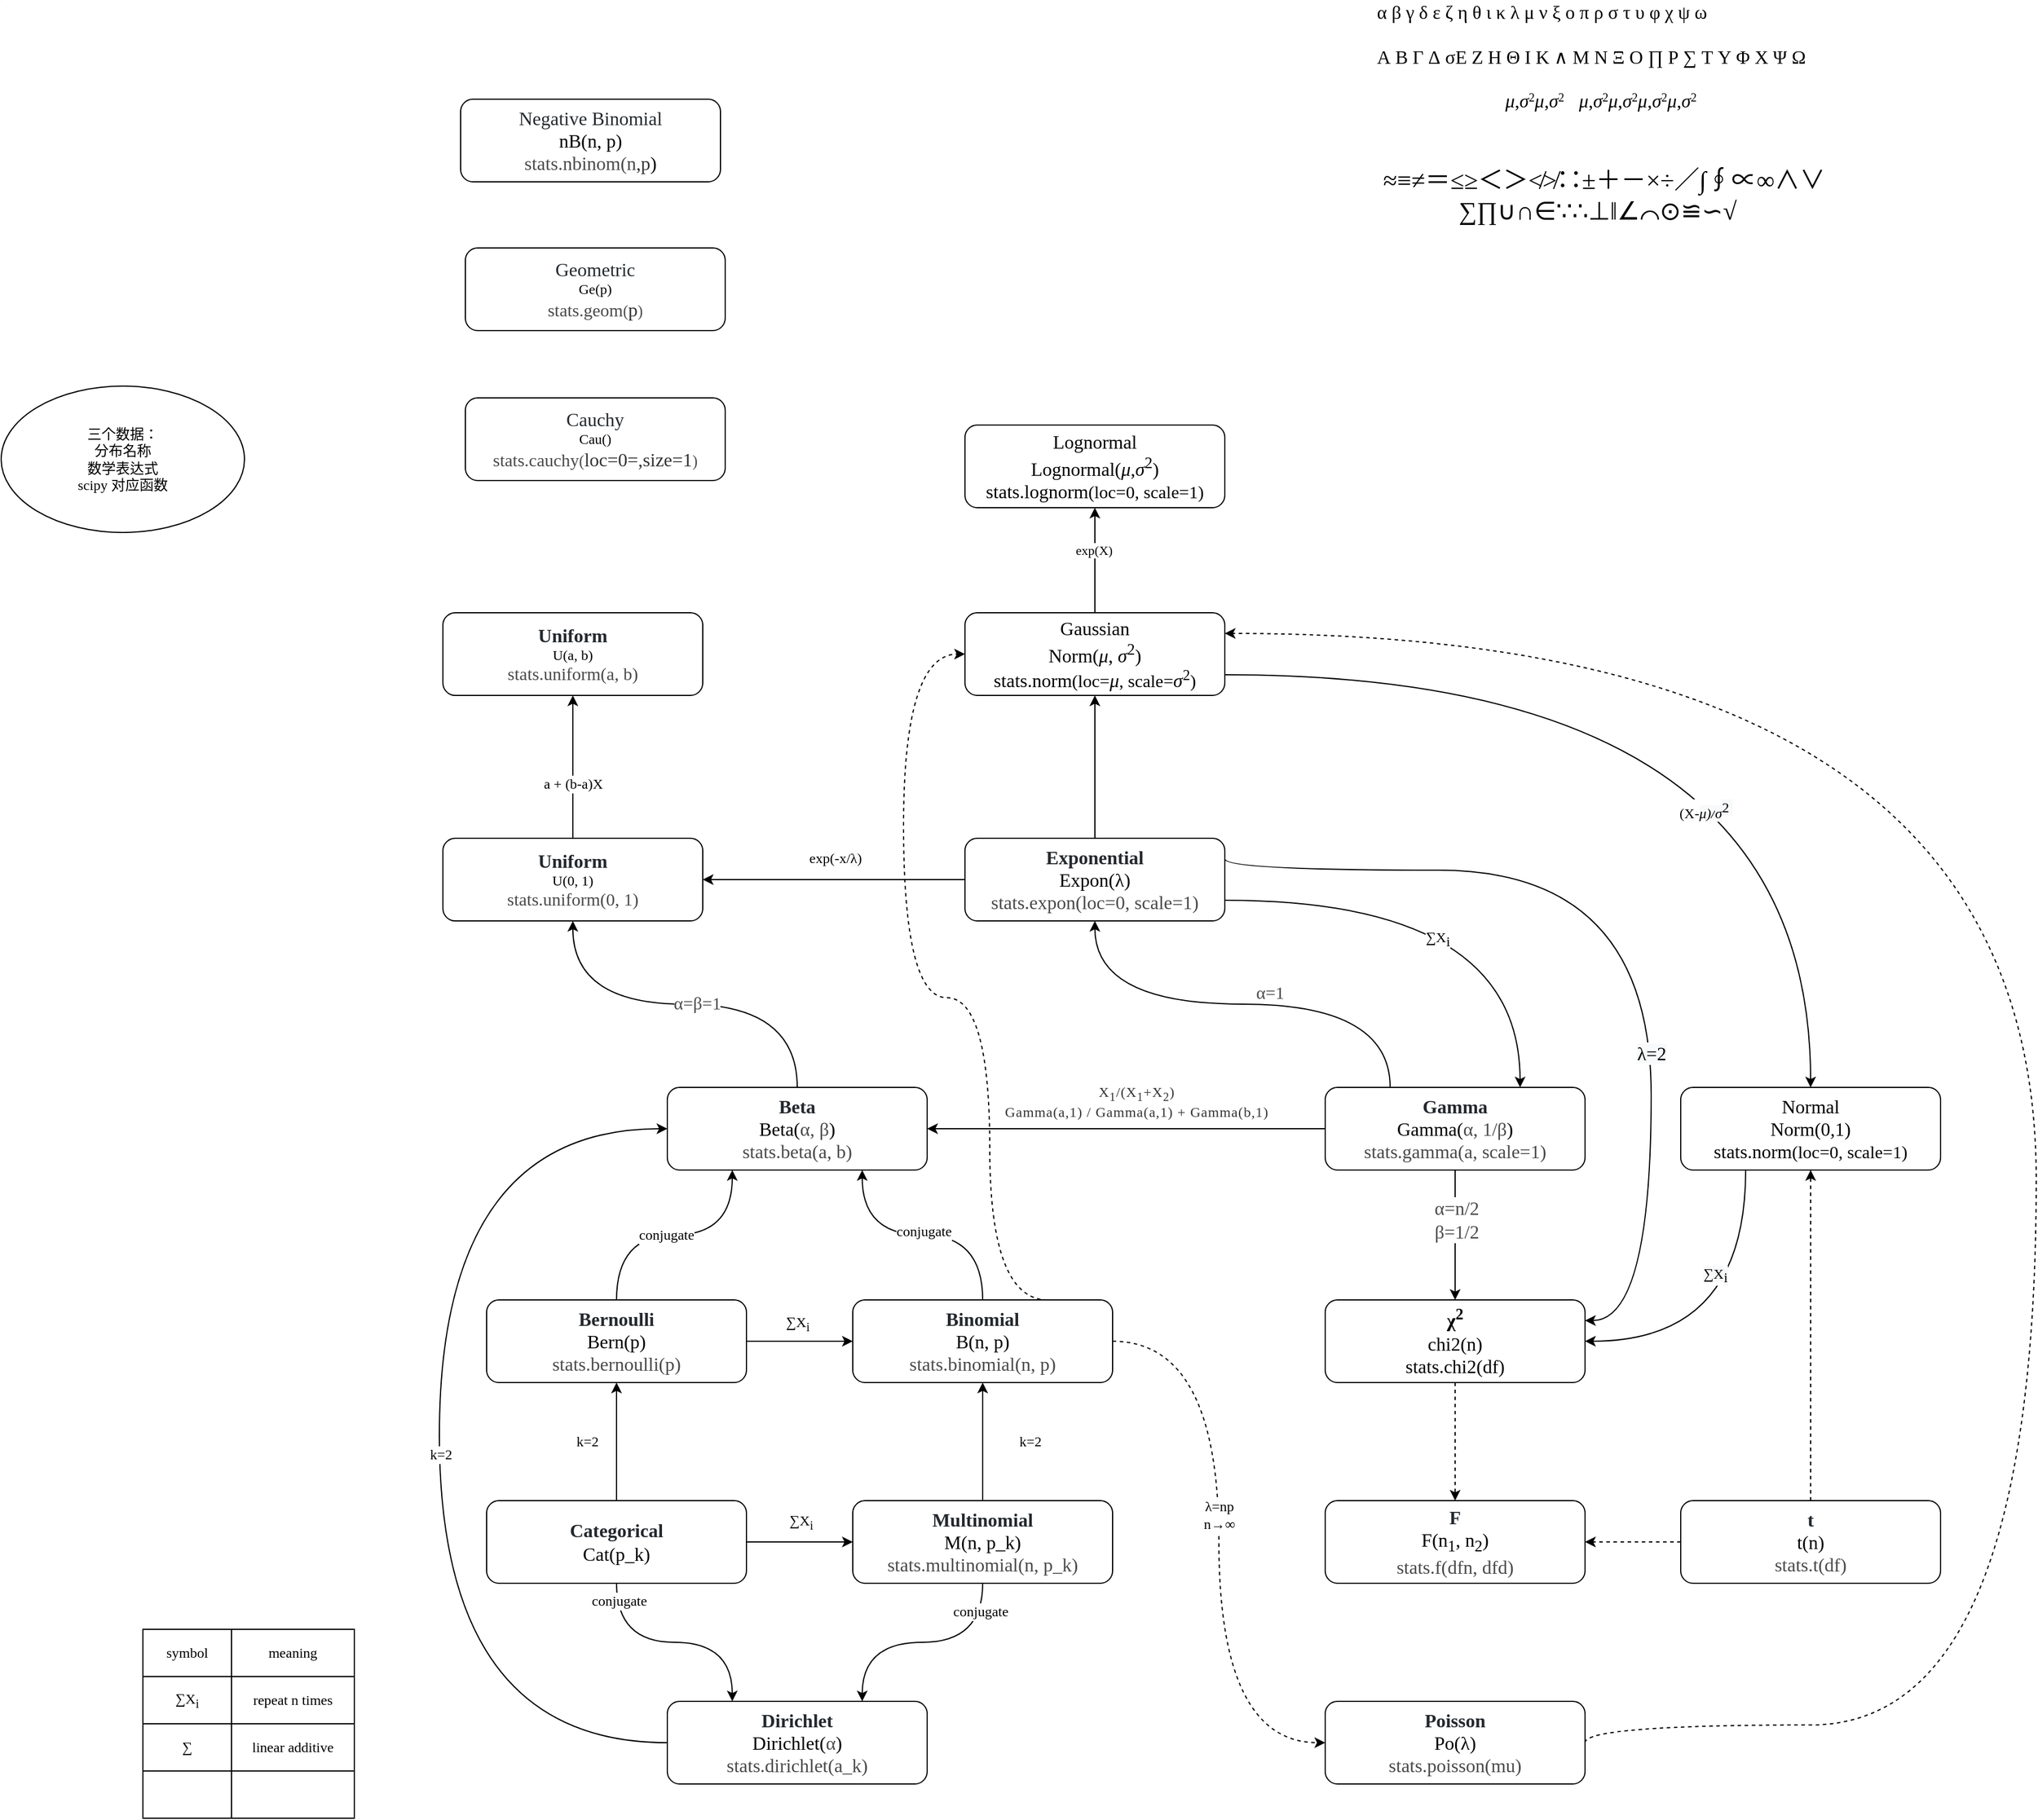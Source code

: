 <mxfile>
    <diagram id="b2CaYkgUw3xgY0C4xX47" name="Page-1">
        <mxGraphModel dx="213" dy="157" grid="0" gridSize="10" guides="1" tooltips="1" connect="1" arrows="1" fold="1" page="1" pageScale="1" pageWidth="3300" pageHeight="4681" math="1" shadow="0">
            <root>
                <mxCell id="0"/>
                <mxCell id="1" parent="0"/>
                <mxCell id="7" value="" style="edgeStyle=orthogonalEdgeStyle;rounded=0;orthogonalLoop=1;jettySize=auto;html=1;fontColor=#000000;align=center;exitX=0.5;exitY=0;exitDx=0;exitDy=0;entryX=0.5;entryY=1;entryDx=0;entryDy=0;fontFamily=Times New Roman;" edge="1" parent="1" source="jUIoDYva2noRJINr1U3d-1" target="6">
                    <mxGeometry relative="1" as="geometry">
                        <mxPoint x="1249" y="1408" as="targetPoint"/>
                    </mxGeometry>
                </mxCell>
                <mxCell id="10" value="a + (b-a)X" style="edgeLabel;html=1;align=center;verticalAlign=middle;resizable=0;points=[];fontColor=#000000;fontSize=12;fontFamily=Times New Roman;" vertex="1" connectable="0" parent="7">
                    <mxGeometry x="-0.328" y="-1" relative="1" as="geometry">
                        <mxPoint x="-1" y="-6" as="offset"/>
                    </mxGeometry>
                </mxCell>
                <mxCell id="jUIoDYva2noRJINr1U3d-1" value="&lt;span style=&quot;box-sizing: border-box ; font-weight: 600 ; color: rgb(36 , 41 , 46) ; font-size: 16px ; background-color: rgb(255 , 255 , 255)&quot;&gt;Uniform&lt;/span&gt;&lt;br&gt;U(0, 1)&lt;br&gt;&lt;span style=&quot;color: rgb(74 , 74 , 74) ; font-size: 15px&quot;&gt;stats.uniform(0, 1)&lt;/span&gt;" style="rounded=1;whiteSpace=wrap;html=1;fontFamily=Times New Roman;align=center;verticalAlign=middle;" parent="1" vertex="1">
                    <mxGeometry x="1194" y="1508" width="220" height="70" as="geometry"/>
                </mxCell>
                <mxCell id="jUIoDYva2noRJINr1U3d-2" value="" style="edgeStyle=orthogonalEdgeStyle;rounded=0;orthogonalLoop=1;jettySize=auto;html=1;fontFamily=Times New Roman;align=center;verticalAlign=middle;fontSize=12;curved=1;exitX=1;exitY=0.5;exitDx=0;exitDy=0;entryX=0;entryY=0.5;entryDx=0;entryDy=0;" parent="1" source="jUIoDYva2noRJINr1U3d-6" target="jUIoDYva2noRJINr1U3d-9" edge="1">
                    <mxGeometry relative="1" as="geometry"/>
                </mxCell>
                <mxCell id="jUIoDYva2noRJINr1U3d-3" value="&lt;font style=&quot;font-size: 12px&quot;&gt;&lt;span style=&quot;&quot;&gt;∑X&lt;sub&gt;i&lt;/sub&gt;&lt;/span&gt;&lt;br&gt;&lt;/font&gt;" style="edgeLabel;html=1;align=center;verticalAlign=middle;resizable=0;points=[];fontFamily=Times New Roman;fontSize=12;labelBackgroundColor=#FFFFFF;" parent="jUIoDYva2noRJINr1U3d-2" vertex="1" connectable="0">
                    <mxGeometry x="0.072" y="-1" relative="1" as="geometry">
                        <mxPoint x="-5" y="-16" as="offset"/>
                    </mxGeometry>
                </mxCell>
                <mxCell id="jUIoDYva2noRJINr1U3d-4" style="edgeStyle=orthogonalEdgeStyle;rounded=0;orthogonalLoop=1;jettySize=auto;html=1;exitX=0.5;exitY=0;exitDx=0;exitDy=0;entryX=0.25;entryY=1;entryDx=0;entryDy=0;fontFamily=Times New Roman;align=center;verticalAlign=middle;curved=1;" parent="1" source="jUIoDYva2noRJINr1U3d-6" target="jUIoDYva2noRJINr1U3d-23" edge="1">
                    <mxGeometry relative="1" as="geometry"/>
                </mxCell>
                <mxCell id="jUIoDYva2noRJINr1U3d-5" value="conjugate" style="edgeLabel;html=1;align=center;verticalAlign=middle;resizable=0;points=[];fontSize=12;fontFamily=Times New Roman;" parent="jUIoDYva2noRJINr1U3d-4" vertex="1" connectable="0">
                    <mxGeometry x="-0.132" relative="1" as="geometry">
                        <mxPoint x="6" as="offset"/>
                    </mxGeometry>
                </mxCell>
                <mxCell id="jUIoDYva2noRJINr1U3d-6" value="&lt;font style=&quot;font-size: 16px&quot;&gt;&lt;span style=&quot;box-sizing: border-box ; font-weight: 600 ; color: rgb(36 , 41 , 46) ; background-color: rgb(255 , 255 , 255)&quot;&gt;&lt;span style=&quot;box-sizing: border-box&quot;&gt;Bernoulli&lt;/span&gt;&lt;/span&gt;&lt;br&gt;Bern(p)&lt;br&gt;&lt;span class=&quot;sig-prename descclassname&quot; style=&quot;box-sizing: border-box ; background-color: transparent ; color: rgb(74 , 74 , 74)&quot;&gt;stats.&lt;/span&gt;&lt;span class=&quot;sig-name descname&quot; style=&quot;box-sizing: border-box ; background-color: transparent ; color: rgb(74 , 74 , 74)&quot;&gt;bernoulli(p)&lt;/span&gt;&lt;/font&gt;" style="rounded=1;whiteSpace=wrap;html=1;fontFamily=Times New Roman;align=center;verticalAlign=middle;" parent="1" vertex="1">
                    <mxGeometry x="1231" y="1899" width="220" height="70" as="geometry"/>
                </mxCell>
                <mxCell id="jUIoDYva2noRJINr1U3d-7" style="edgeStyle=orthogonalEdgeStyle;rounded=0;orthogonalLoop=1;jettySize=auto;html=1;exitX=0.5;exitY=0;exitDx=0;exitDy=0;entryX=0.75;entryY=1;entryDx=0;entryDy=0;fontFamily=Times New Roman;align=center;verticalAlign=middle;curved=1;" parent="1" source="jUIoDYva2noRJINr1U3d-9" target="jUIoDYva2noRJINr1U3d-23" edge="1">
                    <mxGeometry relative="1" as="geometry"/>
                </mxCell>
                <mxCell id="jUIoDYva2noRJINr1U3d-8" value="conjugate" style="edgeLabel;html=1;align=center;verticalAlign=middle;resizable=0;points=[];fontSize=12;fontFamily=Times New Roman;" parent="jUIoDYva2noRJINr1U3d-7" vertex="1" connectable="0">
                    <mxGeometry x="0.035" y="-3" relative="1" as="geometry">
                        <mxPoint x="4" as="offset"/>
                    </mxGeometry>
                </mxCell>
                <mxCell id="50" style="edgeStyle=orthogonalEdgeStyle;curved=1;rounded=0;orthogonalLoop=1;jettySize=auto;html=1;exitX=1;exitY=0.5;exitDx=0;exitDy=0;entryX=0;entryY=0.5;entryDx=0;entryDy=0;labelBackgroundColor=#FFFFFF;fontSize=12;fontColor=#000000;align=center;fontFamily=Times New Roman;dashed=1;" edge="1" parent="1" source="jUIoDYva2noRJINr1U3d-9" target="49">
                    <mxGeometry relative="1" as="geometry"/>
                </mxCell>
                <mxCell id="51" value="&lt;font style=&quot;background-color: rgb(255 , 255 , 255)&quot;&gt;&lt;span style=&quot;font-size: 12px&quot;&gt;λ=np&lt;br&gt;n&lt;/span&gt;&lt;font style=&quot;font-size: 12px&quot;&gt;→&lt;/font&gt;&lt;/font&gt;∞" style="edgeLabel;html=1;align=center;verticalAlign=middle;resizable=0;points=[];fontSize=12;fontColor=#000000;fontFamily=Times New Roman;" vertex="1" connectable="0" parent="50">
                    <mxGeometry x="-0.09" y="-4" relative="1" as="geometry">
                        <mxPoint x="4" as="offset"/>
                    </mxGeometry>
                </mxCell>
                <mxCell id="56" style="edgeStyle=orthogonalEdgeStyle;curved=1;rounded=0;orthogonalLoop=1;jettySize=auto;html=1;exitX=0.75;exitY=0;exitDx=0;exitDy=0;entryX=0;entryY=0.5;entryDx=0;entryDy=0;dashed=1;labelBackgroundColor=#FFFFFF;fontFamily=Times New Roman;fontSize=12;fontColor=#000000;align=center;" edge="1" parent="1" source="jUIoDYva2noRJINr1U3d-9" target="TUL8UU3yJ-6eKtw_I78Y-1">
                    <mxGeometry relative="1" as="geometry">
                        <Array as="points">
                            <mxPoint x="1657" y="1899"/>
                            <mxPoint x="1657" y="1643"/>
                            <mxPoint x="1584" y="1643"/>
                            <mxPoint x="1584" y="1352"/>
                        </Array>
                    </mxGeometry>
                </mxCell>
                <mxCell id="jUIoDYva2noRJINr1U3d-9" value="&lt;font style=&quot;font-size: 16px&quot;&gt;&lt;span style=&quot;box-sizing: border-box ; font-weight: 600 ; color: rgb(36 , 41 , 46) ; background-color: rgb(255 , 255 , 255)&quot;&gt;Binomial&lt;/span&gt;&lt;br&gt;B(n, p)&lt;br&gt;&lt;span class=&quot;sig-prename descclassname&quot; style=&quot;background-color: transparent ; box-sizing: border-box ; color: rgb(74 , 74 , 74)&quot;&gt;stats.b&lt;/span&gt;&lt;span class=&quot;sig-name descname&quot; style=&quot;background-color: transparent ; box-sizing: border-box ; color: rgb(74 , 74 , 74)&quot;&gt;inomial(n, p)&lt;/span&gt;&lt;/font&gt;" style="rounded=1;whiteSpace=wrap;html=1;fontFamily=Times New Roman;align=center;verticalAlign=middle;" parent="1" vertex="1">
                    <mxGeometry x="1541" y="1899" width="220" height="70" as="geometry"/>
                </mxCell>
                <mxCell id="jUIoDYva2noRJINr1U3d-10" value="" style="edgeStyle=orthogonalEdgeStyle;rounded=0;orthogonalLoop=1;jettySize=auto;html=1;fontFamily=Times New Roman;align=center;verticalAlign=middle;fontSize=12;curved=1;" parent="1" source="jUIoDYva2noRJINr1U3d-16" target="jUIoDYva2noRJINr1U3d-6" edge="1">
                    <mxGeometry relative="1" as="geometry"/>
                </mxCell>
                <mxCell id="jUIoDYva2noRJINr1U3d-11" value="k=2" style="edgeLabel;html=1;align=center;verticalAlign=middle;resizable=0;points=[];fontFamily=Times New Roman;fontSize=12;" parent="jUIoDYva2noRJINr1U3d-10" vertex="1" connectable="0">
                    <mxGeometry x="-0.235" y="-1" relative="1" as="geometry">
                        <mxPoint x="-26" y="-12" as="offset"/>
                    </mxGeometry>
                </mxCell>
                <mxCell id="jUIoDYva2noRJINr1U3d-12" value="" style="edgeStyle=orthogonalEdgeStyle;rounded=0;orthogonalLoop=1;jettySize=auto;html=1;fontFamily=Times New Roman;align=center;verticalAlign=middle;fontSize=12;curved=1;exitX=1;exitY=0.5;exitDx=0;exitDy=0;entryX=0;entryY=0.5;entryDx=0;entryDy=0;" parent="1" source="jUIoDYva2noRJINr1U3d-16" target="jUIoDYva2noRJINr1U3d-20" edge="1">
                    <mxGeometry relative="1" as="geometry"/>
                </mxCell>
                <mxCell id="jUIoDYva2noRJINr1U3d-13" value="&lt;span style=&quot;&quot;&gt;∑X&lt;sub&gt;i&lt;/sub&gt;&lt;/span&gt;" style="edgeLabel;html=1;align=center;verticalAlign=middle;resizable=0;points=[];fontFamily=Times New Roman;fontSize=12;labelBackgroundColor=#FFFFFF;" parent="jUIoDYva2noRJINr1U3d-12" vertex="1" connectable="0">
                    <mxGeometry x="-0.188" y="3" relative="1" as="geometry">
                        <mxPoint x="9" y="-14" as="offset"/>
                    </mxGeometry>
                </mxCell>
                <mxCell id="jUIoDYva2noRJINr1U3d-14" style="edgeStyle=orthogonalEdgeStyle;rounded=0;orthogonalLoop=1;jettySize=auto;html=1;entryX=0.25;entryY=0;entryDx=0;entryDy=0;fontFamily=Times New Roman;fontSize=12;align=center;verticalAlign=middle;curved=1;" parent="1" source="jUIoDYva2noRJINr1U3d-16" target="jUIoDYva2noRJINr1U3d-26" edge="1">
                    <mxGeometry relative="1" as="geometry"/>
                </mxCell>
                <mxCell id="jUIoDYva2noRJINr1U3d-15" value="conjugate" style="edgeLabel;html=1;align=center;verticalAlign=middle;resizable=0;points=[];fontSize=12;fontFamily=Times New Roman;" parent="jUIoDYva2noRJINr1U3d-14" vertex="1" connectable="0">
                    <mxGeometry x="-0.847" y="2" relative="1" as="geometry">
                        <mxPoint as="offset"/>
                    </mxGeometry>
                </mxCell>
                <mxCell id="jUIoDYva2noRJINr1U3d-16" value="&lt;font style=&quot;font-size: 16px&quot;&gt;&lt;span style=&quot;box-sizing: border-box ; font-weight: 600 ; color: rgb(36 , 41 , 46) ; background-color: rgb(255 , 255 , 255)&quot;&gt;Categorical&lt;/span&gt;&lt;br&gt;Cat(p_k)&lt;/font&gt;" style="rounded=1;whiteSpace=wrap;html=1;fontFamily=Times New Roman;align=center;verticalAlign=middle;" parent="1" vertex="1">
                    <mxGeometry x="1231" y="2069" width="220" height="70" as="geometry"/>
                </mxCell>
                <mxCell id="jUIoDYva2noRJINr1U3d-17" value="k=2" style="edgeStyle=orthogonalEdgeStyle;rounded=0;orthogonalLoop=1;jettySize=auto;html=1;fontFamily=Times New Roman;align=center;verticalAlign=middle;fontSize=12;curved=1;" parent="1" source="jUIoDYva2noRJINr1U3d-20" target="jUIoDYva2noRJINr1U3d-9" edge="1">
                    <mxGeometry y="-40" relative="1" as="geometry">
                        <mxPoint as="offset"/>
                    </mxGeometry>
                </mxCell>
                <mxCell id="jUIoDYva2noRJINr1U3d-18" style="edgeStyle=orthogonalEdgeStyle;rounded=0;orthogonalLoop=1;jettySize=auto;html=1;exitX=0.5;exitY=1;exitDx=0;exitDy=0;entryX=0.75;entryY=0;entryDx=0;entryDy=0;fontFamily=Times New Roman;fontSize=12;align=center;verticalAlign=middle;curved=1;" parent="1" source="jUIoDYva2noRJINr1U3d-20" target="jUIoDYva2noRJINr1U3d-26" edge="1">
                    <mxGeometry relative="1" as="geometry"/>
                </mxCell>
                <mxCell id="jUIoDYva2noRJINr1U3d-19" value="conjugate" style="edgeLabel;html=1;align=center;verticalAlign=middle;resizable=0;points=[];fontSize=12;fontFamily=Times New Roman;" parent="jUIoDYva2noRJINr1U3d-18" vertex="1" connectable="0">
                    <mxGeometry x="-0.763" y="-2" relative="1" as="geometry">
                        <mxPoint as="offset"/>
                    </mxGeometry>
                </mxCell>
                <mxCell id="jUIoDYva2noRJINr1U3d-20" value="&lt;font style=&quot;font-size: 16px&quot;&gt;&lt;span style=&quot;box-sizing: border-box ; font-weight: 600 ; color: rgb(36 , 41 , 46) ; background-color: rgb(255 , 255 , 255)&quot;&gt;Multinomial&lt;/span&gt;&lt;br&gt;M(n, p_k)&lt;br&gt;&lt;span class=&quot;sig-prename descclassname&quot; style=&quot;box-sizing: border-box ; background-color: transparent ; color: rgb(74 , 74 , 74)&quot;&gt;stats.&lt;/span&gt;&lt;span class=&quot;sig-name descname&quot; style=&quot;box-sizing: border-box ; background-color: transparent ; color: rgb(74 , 74 , 74)&quot;&gt;multinomial(n, p_k)&lt;/span&gt;&lt;/font&gt;" style="rounded=1;whiteSpace=wrap;html=1;fontFamily=Times New Roman;align=center;verticalAlign=middle;" parent="1" vertex="1">
                    <mxGeometry x="1541" y="2069" width="220" height="70" as="geometry"/>
                </mxCell>
                <mxCell id="jUIoDYva2noRJINr1U3d-21" value="" style="edgeStyle=orthogonalEdgeStyle;rounded=0;orthogonalLoop=1;jettySize=auto;html=1;fontFamily=Times New Roman;fontSize=12;align=center;verticalAlign=middle;curved=1;" parent="1" source="jUIoDYva2noRJINr1U3d-23" target="jUIoDYva2noRJINr1U3d-1" edge="1">
                    <mxGeometry relative="1" as="geometry"/>
                </mxCell>
                <mxCell id="jUIoDYva2noRJINr1U3d-22" value="&lt;span style=&quot;color: rgb(74, 74, 74); font-size: 15px;&quot;&gt;α=β=1&lt;/span&gt;" style="edgeLabel;html=1;align=center;verticalAlign=middle;resizable=0;points=[];fontSize=12;fontFamily=Times New Roman;labelBackgroundColor=#FFFFFF;" parent="jUIoDYva2noRJINr1U3d-21" vertex="1" connectable="0">
                    <mxGeometry x="-0.04" y="1" relative="1" as="geometry">
                        <mxPoint x="3" y="-3" as="offset"/>
                    </mxGeometry>
                </mxCell>
                <mxCell id="jUIoDYva2noRJINr1U3d-23" value="&lt;font style=&quot;font-size: 16px&quot;&gt;&lt;span style=&quot;box-sizing: border-box ; font-weight: 600 ; color: rgb(36 , 41 , 46) ; background-color: rgb(255 , 255 , 255)&quot;&gt;&lt;span style=&quot;box-sizing: border-box&quot;&gt;Beta&lt;/span&gt;&lt;/span&gt;&lt;br&gt;Beta(&lt;span style=&quot;color: rgb(74 , 74 , 74)&quot;&gt;α, β&lt;/span&gt;)&lt;br&gt;&lt;span class=&quot;sig-prename descclassname&quot; style=&quot;box-sizing: border-box ; background-color: transparent ; color: rgb(74 , 74 , 74)&quot;&gt;stats.beta(a, b)&lt;/span&gt;&lt;/font&gt;" style="rounded=1;whiteSpace=wrap;html=1;fontFamily=Times New Roman;align=center;verticalAlign=middle;" parent="1" vertex="1">
                    <mxGeometry x="1384" y="1719" width="220" height="70" as="geometry"/>
                </mxCell>
                <mxCell id="jUIoDYva2noRJINr1U3d-24" style="edgeStyle=orthogonalEdgeStyle;rounded=0;orthogonalLoop=1;jettySize=auto;html=1;entryX=0;entryY=0.5;entryDx=0;entryDy=0;fontFamily=Times New Roman;fontSize=12;align=center;verticalAlign=middle;exitX=0;exitY=0.5;exitDx=0;exitDy=0;curved=1;" parent="1" source="jUIoDYva2noRJINr1U3d-26" target="jUIoDYva2noRJINr1U3d-23" edge="1">
                    <mxGeometry relative="1" as="geometry">
                        <Array as="points">
                            <mxPoint x="1191" y="2274"/>
                            <mxPoint x="1191" y="1754"/>
                        </Array>
                    </mxGeometry>
                </mxCell>
                <mxCell id="jUIoDYva2noRJINr1U3d-25" value="k=2" style="edgeLabel;html=1;align=center;verticalAlign=middle;resizable=0;points=[];fontSize=12;fontFamily=Times New Roman;" parent="jUIoDYva2noRJINr1U3d-24" vertex="1" connectable="0">
                    <mxGeometry x="-0.035" y="-1" relative="1" as="geometry">
                        <mxPoint as="offset"/>
                    </mxGeometry>
                </mxCell>
                <mxCell id="jUIoDYva2noRJINr1U3d-26" value="&lt;font style=&quot;font-size: 16px&quot;&gt;&lt;font color=&quot;#24292e&quot; style=&quot;font-size: 16px&quot;&gt;&lt;span style=&quot;background-color: rgb(255 , 255 , 255)&quot;&gt;&lt;b&gt;Dirichlet&lt;br&gt;&lt;/b&gt;&lt;/span&gt;&lt;/font&gt;Dirichlet(&lt;span style=&quot;color: rgb(74 , 74 , 74)&quot;&gt;α&lt;/span&gt;)&lt;br&gt;&lt;span class=&quot;sig-prename descclassname&quot; style=&quot;box-sizing: border-box ; background-color: transparent ; color: rgb(74 , 74 , 74)&quot;&gt;stats.dirichlet(a_k)&lt;/span&gt;&lt;/font&gt;" style="rounded=1;whiteSpace=wrap;html=1;fontFamily=Times New Roman;align=center;verticalAlign=middle;" parent="1" vertex="1">
                    <mxGeometry x="1384" y="2239" width="220" height="70" as="geometry"/>
                </mxCell>
                <mxCell id="jUIoDYva2noRJINr1U3d-27" style="edgeStyle=orthogonalEdgeStyle;rounded=0;orthogonalLoop=1;jettySize=auto;html=1;exitX=0;exitY=0.5;exitDx=0;exitDy=0;entryX=1;entryY=0.5;entryDx=0;entryDy=0;fontFamily=Times New Roman;fontSize=12;align=center;verticalAlign=middle;curved=1;" parent="1" source="jUIoDYva2noRJINr1U3d-32" target="jUIoDYva2noRJINr1U3d-23" edge="1">
                    <mxGeometry relative="1" as="geometry"/>
                </mxCell>
                <mxCell id="jUIoDYva2noRJINr1U3d-28" value="&lt;span style=&quot;color: rgb(51 , 51 , 51) ; letter-spacing: 0.544px ; text-align: justify&quot;&gt;X&lt;sub&gt;1&lt;/sub&gt;/(X&lt;sub&gt;1&lt;/sub&gt;+X&lt;sub&gt;2&lt;/sub&gt;)&lt;br&gt;Gamma(a,1) / Gamma(a,1) + Gamma(b,1)&lt;/span&gt;" style="edgeLabel;html=1;align=center;verticalAlign=middle;resizable=0;points=[];fontSize=12;fontFamily=Times New Roman;" parent="jUIoDYva2noRJINr1U3d-27" vertex="1" connectable="0">
                    <mxGeometry x="-0.177" y="-3" relative="1" as="geometry">
                        <mxPoint x="-22" y="-20" as="offset"/>
                    </mxGeometry>
                </mxCell>
                <mxCell id="jUIoDYva2noRJINr1U3d-29" value="" style="edgeStyle=orthogonalEdgeStyle;rounded=0;orthogonalLoop=1;jettySize=auto;html=1;fontFamily=Times New Roman;fontSize=12;align=center;verticalAlign=middle;curved=1;exitX=0.25;exitY=0;exitDx=0;exitDy=0;" parent="1" source="jUIoDYva2noRJINr1U3d-32" target="jUIoDYva2noRJINr1U3d-33" edge="1">
                    <mxGeometry relative="1" as="geometry">
                        <mxPoint x="1971" y="1540" as="targetPoint"/>
                    </mxGeometry>
                </mxCell>
                <mxCell id="jUIoDYva2noRJINr1U3d-30" value="&lt;span style=&quot;color: rgb(74, 74, 74); font-size: 15px;&quot;&gt;α=1&lt;br&gt;&lt;/span&gt;" style="edgeLabel;html=1;align=center;verticalAlign=middle;resizable=0;points=[];fontSize=12;fontFamily=Times New Roman;labelBackgroundColor=#FFFFFF;" parent="jUIoDYva2noRJINr1U3d-29" vertex="1" connectable="0">
                    <mxGeometry x="-0.124" relative="1" as="geometry">
                        <mxPoint x="-1" y="-11" as="offset"/>
                    </mxGeometry>
                </mxCell>
                <mxCell id="jUIoDYva2noRJINr1U3d-31" value="" style="edgeStyle=orthogonalEdgeStyle;rounded=0;orthogonalLoop=1;jettySize=auto;html=1;fontFamily=Times New Roman;fontSize=12;align=center;verticalAlign=middle;curved=1;labelBackgroundColor=#FFFFFF;" parent="1" source="jUIoDYva2noRJINr1U3d-32" target="jUIoDYva2noRJINr1U3d-34" edge="1">
                    <mxGeometry relative="1" as="geometry"/>
                </mxCell>
                <mxCell id="46" value="&lt;span style=&quot;color: rgb(74, 74, 74); font-size: 16px;&quot;&gt;α=n/2&lt;br&gt;&lt;/span&gt;&lt;span style=&quot;color: rgb(74, 74, 74); font-size: 16px;&quot;&gt;β=1/2&lt;/span&gt;&lt;span style=&quot;color: rgb(74, 74, 74); font-size: 16px;&quot;&gt;&lt;br&gt;&lt;/span&gt;" style="edgeLabel;html=1;align=center;verticalAlign=middle;resizable=0;points=[];fontSize=12;fontColor=#000000;labelBackgroundColor=#FFFFFF;fontFamily=Times New Roman;" vertex="1" connectable="0" parent="jUIoDYva2noRJINr1U3d-31">
                    <mxGeometry x="-0.239" y="-1" relative="1" as="geometry">
                        <mxPoint x="2" as="offset"/>
                    </mxGeometry>
                </mxCell>
                <mxCell id="jUIoDYva2noRJINr1U3d-32" value="&lt;font style=&quot;font-size: 16px&quot;&gt;&lt;span style=&quot;box-sizing: border-box ; font-weight: 600 ; color: rgb(36 , 41 , 46) ; background-color: rgb(255 , 255 , 255)&quot;&gt;&lt;span style=&quot;box-sizing: border-box&quot;&gt;Gamma&lt;/span&gt;&lt;/span&gt;&lt;br&gt;Gamma(&lt;span style=&quot;color: rgb(74 , 74 , 74)&quot;&gt;α, 1/β&lt;/span&gt;)&lt;br&gt;&lt;span class=&quot;sig-prename descclassname&quot; style=&quot;box-sizing: border-box ; background-color: transparent ; color: rgb(74 , 74 , 74)&quot;&gt;stats.gamma(a, scale=1)&lt;/span&gt;&lt;/font&gt;" style="rounded=1;whiteSpace=wrap;html=1;fontFamily=Times New Roman;align=center;verticalAlign=middle;" parent="1" vertex="1">
                    <mxGeometry x="1941" y="1719" width="220" height="70" as="geometry"/>
                </mxCell>
                <mxCell id="12" style="edgeStyle=orthogonalEdgeStyle;rounded=0;orthogonalLoop=1;jettySize=auto;html=1;exitX=1;exitY=0.75;exitDx=0;exitDy=0;entryX=0.75;entryY=0;entryDx=0;entryDy=0;fontColor=#000000;align=center;curved=1;fontFamily=Times New Roman;" edge="1" parent="1" source="jUIoDYva2noRJINr1U3d-33" target="jUIoDYva2noRJINr1U3d-32">
                    <mxGeometry relative="1" as="geometry"/>
                </mxCell>
                <mxCell id="13" value="&lt;span style=&quot;font-size: 12px;&quot;&gt;∑X&lt;/span&gt;&lt;sub style=&quot;font-size: 12px;&quot;&gt;i&lt;/sub&gt;" style="edgeLabel;html=1;align=center;verticalAlign=middle;resizable=0;points=[];fontColor=#000000;labelBackgroundColor=#FFFFFF;fontSize=12;fontFamily=Times New Roman;" vertex="1" connectable="0" parent="12">
                    <mxGeometry x="-0.119" y="-3" relative="1" as="geometry">
                        <mxPoint y="29" as="offset"/>
                    </mxGeometry>
                </mxCell>
                <mxCell id="38" value="" style="edgeStyle=orthogonalEdgeStyle;curved=1;rounded=0;orthogonalLoop=1;jettySize=auto;html=1;exitX=0;exitY=0.5;exitDx=0;exitDy=0;entryX=1;entryY=0.5;entryDx=0;entryDy=0;fontColor=#000000;align=center;fontSize=12;fontFamily=Times New Roman;" edge="1" parent="1" source="jUIoDYva2noRJINr1U3d-33" target="jUIoDYva2noRJINr1U3d-1">
                    <mxGeometry x="-0.081" y="-24" relative="1" as="geometry">
                        <mxPoint as="offset"/>
                    </mxGeometry>
                </mxCell>
                <mxCell id="43" value="exp(-x/&lt;span style=&quot;text-align: justify; background-color: rgb(248, 249, 250);&quot;&gt;λ&lt;/span&gt;)" style="edgeLabel;html=1;align=center;verticalAlign=middle;resizable=0;points=[];fontSize=12;fontColor=#000000;fontFamily=Times New Roman;" vertex="1" connectable="0" parent="38">
                    <mxGeometry x="-0.146" y="-1" relative="1" as="geometry">
                        <mxPoint x="-15" y="-17" as="offset"/>
                    </mxGeometry>
                </mxCell>
                <mxCell id="39" style="edgeStyle=orthogonalEdgeStyle;curved=1;rounded=0;orthogonalLoop=1;jettySize=auto;html=1;exitX=0.5;exitY=0;exitDx=0;exitDy=0;entryX=0.5;entryY=1;entryDx=0;entryDy=0;fontColor=#000000;align=center;fontFamily=Times New Roman;" edge="1" parent="1" source="jUIoDYva2noRJINr1U3d-33" target="TUL8UU3yJ-6eKtw_I78Y-1">
                    <mxGeometry relative="1" as="geometry"/>
                </mxCell>
                <mxCell id="47" style="edgeStyle=orthogonalEdgeStyle;curved=1;rounded=0;orthogonalLoop=1;jettySize=auto;html=1;exitX=1;exitY=0.25;exitDx=0;exitDy=0;entryX=1;entryY=0.25;entryDx=0;entryDy=0;labelBackgroundColor=#FFFFFF;fontSize=12;fontColor=#000000;align=center;fontFamily=Times New Roman;" edge="1" parent="1" source="jUIoDYva2noRJINr1U3d-33" target="jUIoDYva2noRJINr1U3d-34">
                    <mxGeometry relative="1" as="geometry">
                        <Array as="points">
                            <mxPoint x="1856" y="1535"/>
                            <mxPoint x="2217" y="1535"/>
                            <mxPoint x="2217" y="1917"/>
                        </Array>
                    </mxGeometry>
                </mxCell>
                <mxCell id="48" value="&lt;span style=&quot;font-size: 16px; background-color: rgb(248, 249, 250);&quot;&gt;λ=2&lt;/span&gt;" style="edgeLabel;html=1;align=center;verticalAlign=middle;resizable=0;points=[];fontSize=12;fontColor=#000000;fontFamily=Times New Roman;" vertex="1" connectable="0" parent="47">
                    <mxGeometry x="0.3" relative="1" as="geometry">
                        <mxPoint as="offset"/>
                    </mxGeometry>
                </mxCell>
                <mxCell id="jUIoDYva2noRJINr1U3d-33" value="&lt;font style=&quot;font-size: 16px&quot;&gt;&lt;span style=&quot;box-sizing: border-box ; font-weight: 600 ; color: rgb(36 , 41 , 46) ; background-color: rgb(255 , 255 , 255)&quot;&gt;&lt;span style=&quot;box-sizing: border-box&quot;&gt;Exponential&lt;/span&gt;&lt;/span&gt;&lt;br&gt;Expon(&lt;span style=&quot;&quot;&gt;λ&lt;/span&gt;)&lt;br&gt;&lt;span class=&quot;sig-prename descclassname&quot; style=&quot;box-sizing: border-box ; background-color: transparent ; color: rgb(74 , 74 , 74)&quot;&gt;stats.expon(loc=0, scale=1)&lt;/span&gt;&lt;/font&gt;" style="rounded=1;whiteSpace=wrap;html=1;fontFamily=Times New Roman;align=center;verticalAlign=middle;" parent="1" vertex="1">
                    <mxGeometry x="1636" y="1508" width="220" height="70" as="geometry"/>
                </mxCell>
                <mxCell id="58" style="edgeStyle=orthogonalEdgeStyle;curved=1;rounded=0;orthogonalLoop=1;jettySize=auto;html=1;entryX=0.5;entryY=0;entryDx=0;entryDy=0;dashed=1;labelBackgroundColor=#FFFFFF;fontFamily=Times New Roman;fontSize=12;fontColor=#000000;align=center;" edge="1" parent="1" source="jUIoDYva2noRJINr1U3d-34" target="57">
                    <mxGeometry relative="1" as="geometry"/>
                </mxCell>
                <mxCell id="jUIoDYva2noRJINr1U3d-34" value="&lt;font style=&quot;font-size: 16px&quot;&gt;&lt;font style=&quot;font-size: 16px&quot;&gt;&lt;span style=&quot;background-color: rgb(255 , 255 , 255)&quot;&gt;&lt;b&gt;χ&lt;sup&gt;2&lt;/sup&gt;&lt;/b&gt;&lt;/span&gt;&lt;br&gt;&lt;span style=&quot;background-color: rgb(255 , 255 , 255)&quot;&gt;chi2&lt;/span&gt;(n)&lt;br&gt;&lt;/font&gt;&lt;span class=&quot;sig-prename descclassname&quot; style=&quot;box-sizing: border-box ; background-color: transparent&quot;&gt;&lt;font style=&quot;font-size: 16px&quot;&gt;stats.chi2(df&lt;/font&gt;)&lt;/span&gt;&lt;/font&gt;" style="rounded=1;whiteSpace=wrap;html=1;fontFamily=Times New Roman;align=center;verticalAlign=middle;" parent="1" vertex="1">
                    <mxGeometry x="1941" y="1899" width="220" height="70" as="geometry"/>
                </mxCell>
                <mxCell id="40" style="edgeStyle=orthogonalEdgeStyle;curved=1;rounded=0;orthogonalLoop=1;jettySize=auto;html=1;exitX=0.25;exitY=1;exitDx=0;exitDy=0;entryX=1;entryY=0.5;entryDx=0;entryDy=0;fontColor=#000000;align=center;fontFamily=Times New Roman;" edge="1" parent="1" source="jUIoDYva2noRJINr1U3d-46" target="jUIoDYva2noRJINr1U3d-34">
                    <mxGeometry relative="1" as="geometry"/>
                </mxCell>
                <mxCell id="41" value="&lt;span style=&quot;font-size: 12px; background-color: rgb(248, 249, 250);&quot;&gt;∑X&lt;/span&gt;&lt;sub style=&quot;background-color: rgb(248, 249, 250); font-size: 12px;&quot;&gt;i&lt;/sub&gt;" style="edgeLabel;html=1;align=center;verticalAlign=middle;resizable=0;points=[];fontColor=#000000;fontSize=12;fontFamily=Times New Roman;" vertex="1" connectable="0" parent="40">
                    <mxGeometry x="-0.488" y="-13" relative="1" as="geometry">
                        <mxPoint x="-13" y="17" as="offset"/>
                    </mxGeometry>
                </mxCell>
                <mxCell id="jUIoDYva2noRJINr1U3d-46" value="&lt;font style=&quot;font-size: 16px ; background-color: rgb(255 , 255 , 255)&quot;&gt;&lt;font style=&quot;font-size: 16px&quot;&gt;Normal&lt;br&gt;&lt;/font&gt;Norm(0&lt;i&gt;,&lt;/i&gt;&lt;span style=&quot;position: absolute ; clip: rect(3.487em , 1000.53em , 4.085em , -1000em) ; top: -3.995em ; left: 0em&quot;&gt;&lt;span class=&quot;mi&quot; id=&quot;MathJax-Span-50&quot; style=&quot;font-style: italic&quot;&gt;&lt;span style=&quot;display: inline-block ; overflow: hidden ; height: 1px ; width: 0.033em&quot;&gt;&lt;/span&gt;&lt;/span&gt;&lt;span style=&quot;display: inline-block ; width: 0px ; height: 3.995em&quot;&gt;&lt;/span&gt;&lt;/span&gt;&lt;/font&gt;&lt;font style=&quot;font-size: 16px&quot;&gt;&lt;font style=&quot;font-size: 16px ; background-color: rgb(255 , 255 , 255)&quot;&gt;1)&lt;br&gt;&lt;span class=&quot;sig-prename descclassname&quot; style=&quot;box-sizing: border-box ; text-align: left&quot;&gt;&lt;span class=&quot;pre&quot; style=&quot;box-sizing: border-box&quot;&gt;stats.&lt;/span&gt;&lt;/span&gt;&lt;span class=&quot;sig-name descname&quot; style=&quot;box-sizing: border-box ; text-align: left&quot;&gt;&lt;span class=&quot;pre&quot; style=&quot;box-sizing: border-box&quot;&gt;norm&lt;span class=&quot;pre&quot; style=&quot;box-sizing: border-box ; font-size: 15px&quot;&gt;(&lt;/span&gt;&lt;span class=&quot;pre&quot; style=&quot;box-sizing: border-box ; font-size: 15px&quot;&gt;loc=0,&lt;/span&gt;&lt;span style=&quot;font-size: 15px&quot;&gt;&lt;span class=&quot;Apple-converted-space&quot;&gt;&amp;nbsp;&lt;/span&gt;&lt;/span&gt;&lt;span class=&quot;pre&quot; style=&quot;box-sizing: border-box ; font-size: 15px&quot;&gt;scale=1)&lt;/span&gt;&lt;/span&gt;&lt;/span&gt;&lt;/font&gt;&lt;br&gt;&lt;/font&gt;" style="rounded=1;whiteSpace=wrap;html=1;fontFamily=Times New Roman;align=center;verticalAlign=middle;" parent="1" vertex="1">
                    <mxGeometry x="2242" y="1719" width="220" height="70" as="geometry"/>
                </mxCell>
                <mxCell id="jUIoDYva2noRJINr1U3d-47" value="三个数据：&lt;br&gt;分布名称&lt;br&gt;数学表达式&lt;br&gt;scipy 对应函数" style="ellipse;whiteSpace=wrap;html=1;fontFamily=Times New Roman;" parent="1" vertex="1">
                    <mxGeometry x="820" y="1125" width="206" height="124" as="geometry"/>
                </mxCell>
                <mxCell id="TUL8UU3yJ-6eKtw_I78Y-1" value="&lt;font style=&quot;font-size: 16px ; background-color: rgb(255 , 255 , 255)&quot;&gt;&lt;font style=&quot;font-size: 16px&quot;&gt;Gaussian&lt;br&gt;&lt;/font&gt;Norm(&lt;span style=&quot;font-style: italic&quot;&gt;μ&lt;/span&gt;&lt;font style=&quot;font-size: 16px&quot;&gt;,&amp;nbsp;&lt;/font&gt;&lt;span style=&quot;font-style: italic&quot;&gt;σ&lt;/span&gt;&lt;span style=&quot;position: absolute ; clip: rect(3.487em , 1000.53em , 4.085em , -1000em) ; top: -3.995em ; left: 0em&quot;&gt;&lt;span class=&quot;mi&quot; id=&quot;MathJax-Span-50&quot; style=&quot;font-style: italic&quot;&gt;&lt;span style=&quot;display: inline-block ; overflow: hidden ; height: 1px ; width: 0.033em&quot;&gt;&lt;/span&gt;&lt;/span&gt;&lt;span style=&quot;display: inline-block ; width: 0px ; height: 3.995em&quot;&gt;&lt;/span&gt;&lt;/span&gt;&lt;sup&gt;2&lt;/sup&gt;&lt;/font&gt;&lt;font style=&quot;font-size: 16px&quot;&gt;&lt;font style=&quot;font-size: 16px ; background-color: rgb(255 , 255 , 255)&quot;&gt;)&lt;br&gt;&lt;span class=&quot;sig-prename descclassname&quot; style=&quot;box-sizing: border-box ; text-align: left&quot;&gt;&lt;span class=&quot;pre&quot; style=&quot;box-sizing: border-box&quot;&gt;stats.&lt;/span&gt;&lt;/span&gt;&lt;span class=&quot;sig-name descname&quot; style=&quot;box-sizing: border-box ; text-align: left&quot;&gt;&lt;span class=&quot;pre&quot; style=&quot;box-sizing: border-box&quot;&gt;norm&lt;span class=&quot;pre&quot; style=&quot;box-sizing: border-box ; font-size: 15px&quot;&gt;(&lt;/span&gt;&lt;span class=&quot;pre&quot; style=&quot;box-sizing: border-box ; font-size: 15px&quot;&gt;loc=&lt;span style=&quot;font-size: 16px ; font-style: italic ; text-align: center&quot;&gt;μ&lt;/span&gt;,&lt;/span&gt;&lt;span style=&quot;font-size: 15px&quot;&gt;&lt;span class=&quot;Apple-converted-space&quot;&gt;&amp;nbsp;&lt;/span&gt;&lt;/span&gt;&lt;span class=&quot;pre&quot; style=&quot;box-sizing: border-box ; font-size: 15px&quot;&gt;scale=&lt;span style=&quot;font-size: 16px ; text-align: center ; font-style: italic&quot;&gt;σ&lt;/span&gt;&lt;span style=&quot;font-size: 16px ; text-align: center ; position: absolute ; clip: rect(3.487em , 1000.53em , 4.085em , -1000em) ; top: -3.995em ; left: 0em&quot;&gt;&lt;span class=&quot;mi&quot; id=&quot;MathJax-Span-50&quot; style=&quot;font-style: italic&quot;&gt;&lt;span style=&quot;display: inline-block ; overflow: hidden ; height: 1px ; width: 0.033em&quot;&gt;&lt;/span&gt;&lt;/span&gt;&lt;span style=&quot;display: inline-block ; width: 0px ; height: 3.995em&quot;&gt;&lt;/span&gt;&lt;/span&gt;&lt;sup style=&quot;text-align: center&quot;&gt;2&lt;/sup&gt;)&lt;/span&gt;&lt;/span&gt;&lt;/span&gt;&lt;/font&gt;&lt;br&gt;&lt;/font&gt;" style="rounded=1;whiteSpace=wrap;html=1;fontFamily=Times New Roman;align=center;verticalAlign=middle;" parent="1" vertex="1">
                    <mxGeometry x="1636" y="1317" width="220" height="70" as="geometry"/>
                </mxCell>
                <mxCell id="TUL8UU3yJ-6eKtw_I78Y-11" value="" style="endArrow=classic;html=1;exitX=1;exitY=0.75;exitDx=0;exitDy=0;entryX=0.5;entryY=0;entryDx=0;entryDy=0;edgeStyle=orthogonalEdgeStyle;curved=1;fontFamily=Times New Roman;" parent="1" source="TUL8UU3yJ-6eKtw_I78Y-1" target="jUIoDYva2noRJINr1U3d-46" edge="1">
                    <mxGeometry width="50" height="50" relative="1" as="geometry">
                        <mxPoint x="1989" y="1695" as="sourcePoint"/>
                        <mxPoint x="2039" y="1645" as="targetPoint"/>
                    </mxGeometry>
                </mxCell>
                <mxCell id="TUL8UU3yJ-6eKtw_I78Y-15" value="(X-&lt;span style=&quot;font-size: 12px; font-style: italic; background-color: rgb(248, 249, 250);&quot;&gt;μ)/&lt;/span&gt;&lt;span style=&quot;background-color: rgb(248, 249, 250); font-size: 12px; font-style: italic;&quot;&gt;σ&lt;/span&gt;&lt;span style=&quot;background-color: rgb(248, 249, 250); font-size: 12px; position: absolute; clip: rect(3.487em, 1000.53em, 4.085em, -1000em); top: -3.995em; left: 0em;&quot;&gt;&lt;span class=&quot;mi&quot; id=&quot;MathJax-Span-50&quot; style=&quot;font-style: italic; font-size: 12px;&quot;&gt;&lt;span style=&quot;display: inline-block; overflow: hidden; height: 1px; width: 0.033em; font-size: 12px;&quot;&gt;&lt;/span&gt;&lt;/span&gt;&lt;span style=&quot;display: inline-block; width: 0px; height: 3.995em; font-size: 12px;&quot;&gt;&lt;/span&gt;&lt;/span&gt;&lt;sup style=&quot;background-color: rgb(248, 249, 250); font-size: 12px;&quot;&gt;2&amp;nbsp;&lt;br style=&quot;font-size: 12px;&quot;&gt;&lt;/sup&gt;" style="edgeLabel;html=1;align=center;verticalAlign=middle;resizable=0;points=[];fontSize=12;fontFamily=Times New Roman;" parent="TUL8UU3yJ-6eKtw_I78Y-11" vertex="1" connectable="0">
                    <mxGeometry x="-0.037" y="-3" relative="1" as="geometry">
                        <mxPoint y="111" as="offset"/>
                    </mxGeometry>
                </mxCell>
                <mxCell id="TUL8UU3yJ-6eKtw_I78Y-17" value="&lt;div style=&quot;text-align: justify&quot;&gt;&lt;span style=&quot;font-size: 16px;&quot;&gt;α&amp;nbsp;β&amp;nbsp;γ&amp;nbsp;δ&amp;nbsp;ε&amp;nbsp;ζ&amp;nbsp;η&amp;nbsp;θ&amp;nbsp;ι&amp;nbsp;κ&amp;nbsp;λ&amp;nbsp;μ&amp;nbsp;ν&amp;nbsp;ξ&amp;nbsp;ο&amp;nbsp;π&amp;nbsp;ρ&amp;nbsp;σ&amp;nbsp;τ&amp;nbsp;υ&amp;nbsp;φ&amp;nbsp;χ&amp;nbsp;ψ&amp;nbsp;ω&amp;nbsp;&amp;nbsp;&lt;/span&gt;&lt;br&gt;&lt;/div&gt;&lt;font&gt;&lt;div style=&quot;text-align: justify&quot;&gt;&lt;font style=&quot;text-align: center&quot;&gt;&lt;div style=&quot;text-align: justify&quot;&gt;&lt;span style=&quot;font-size: 16px&quot;&gt;&lt;br&gt;&lt;/span&gt;&lt;/div&gt;&lt;div style=&quot;text-align: justify&quot;&gt;&lt;span style=&quot;font-size: 16px;&quot;&gt;Α&amp;nbsp;Β&amp;nbsp;Γ&amp;nbsp;Δ&amp;nbsp;σΕ&amp;nbsp;Ζ&amp;nbsp;Η&amp;nbsp;Θ&amp;nbsp;Ι&amp;nbsp;Κ&amp;nbsp;∧&amp;nbsp;Μ&amp;nbsp;Ν&amp;nbsp;Ξ&amp;nbsp;Ο&amp;nbsp;∏&amp;nbsp;Ρ&amp;nbsp;∑&amp;nbsp;Τ&amp;nbsp;Υ&amp;nbsp;Φ&amp;nbsp;Χ&amp;nbsp;Ψ&amp;nbsp;Ω&amp;nbsp;&lt;/span&gt;&lt;/div&gt;&lt;/font&gt;&lt;/div&gt;&lt;div style=&quot;text-align: justify&quot;&gt;&lt;/div&gt;&lt;/font&gt;&lt;font&gt;&lt;sup style=&quot;&quot;&gt;&lt;br&gt;&lt;/sup&gt;&lt;span style=&quot;font-size: 16px; font-style: italic;&quot;&gt;μ&lt;/span&gt;&lt;font style=&quot;font-size: 16px;&quot;&gt;,&lt;/font&gt;&lt;span style=&quot;font-size: 16px; font-style: italic;&quot;&gt;σ&lt;/span&gt;&lt;span style=&quot;font-size: 16px; position: absolute; clip: rect(3.487em, 1000.53em, 4.085em, -1000em); top: -3.995em; left: 0em;&quot;&gt;&lt;span class=&quot;mi&quot; id=&quot;MathJax-Span-50&quot; style=&quot;font-style: italic&quot;&gt;&lt;span style=&quot;display: inline-block ; overflow: hidden ; height: 1px ; width: 0.033em&quot;&gt;&lt;/span&gt;&lt;/span&gt;&lt;span style=&quot;display: inline-block ; width: 0px ; height: 3.995em&quot;&gt;&lt;/span&gt;&lt;/span&gt;&lt;sup style=&quot;&quot;&gt;2&lt;/sup&gt;&lt;span style=&quot;font-size: 16px; font-style: italic;&quot;&gt;μ&lt;/span&gt;&lt;font style=&quot;font-size: 16px;&quot;&gt;,&lt;/font&gt;&lt;span style=&quot;font-size: 16px; font-style: italic;&quot;&gt;σ&lt;/span&gt;&lt;span style=&quot;font-size: 16px; position: absolute; clip: rect(3.487em, 1000.53em, 4.085em, -1000em); top: -3.995em; left: 0em;&quot;&gt;&lt;span class=&quot;mi&quot; id=&quot;MathJax-Span-50&quot; style=&quot;font-style: italic&quot;&gt;&lt;span style=&quot;display: inline-block ; overflow: hidden ; height: 1px ; width: 0.033em&quot;&gt;&lt;/span&gt;&lt;/span&gt;&lt;span style=&quot;display: inline-block ; width: 0px ; height: 3.995em&quot;&gt;&lt;/span&gt;&lt;/span&gt;&lt;sup style=&quot;&quot;&gt;2&amp;nbsp; &amp;nbsp; &amp;nbsp;&lt;/sup&gt;&lt;span style=&quot;font-size: 16px; font-style: italic;&quot;&gt;μ&lt;/span&gt;&lt;font style=&quot;font-size: 16px;&quot;&gt;,&lt;/font&gt;&lt;span style=&quot;font-size: 16px; font-style: italic;&quot;&gt;σ&lt;/span&gt;&lt;span style=&quot;font-size: 16px; position: absolute; clip: rect(3.487em, 1000.53em, 4.085em, -1000em); top: -3.995em; left: 0em;&quot;&gt;&lt;span class=&quot;mi&quot; id=&quot;MathJax-Span-50&quot; style=&quot;font-style: italic&quot;&gt;&lt;span style=&quot;display: inline-block ; overflow: hidden ; height: 1px ; width: 0.033em&quot;&gt;&lt;/span&gt;&lt;/span&gt;&lt;span style=&quot;display: inline-block ; width: 0px ; height: 3.995em&quot;&gt;&lt;/span&gt;&lt;/span&gt;&lt;sup style=&quot;&quot;&gt;2&lt;/sup&gt;&lt;span style=&quot;font-size: 16px; font-style: italic;&quot;&gt;μ&lt;/span&gt;&lt;font style=&quot;font-size: 16px;&quot;&gt;,&lt;/font&gt;&lt;span style=&quot;font-size: 16px; font-style: italic;&quot;&gt;σ&lt;/span&gt;&lt;span style=&quot;font-size: 16px; position: absolute; clip: rect(3.487em, 1000.53em, 4.085em, -1000em); top: -3.995em; left: 0em;&quot;&gt;&lt;span class=&quot;mi&quot; id=&quot;MathJax-Span-50&quot; style=&quot;font-style: italic&quot;&gt;&lt;span style=&quot;display: inline-block ; overflow: hidden ; height: 1px ; width: 0.033em&quot;&gt;&lt;/span&gt;&lt;/span&gt;&lt;span style=&quot;display: inline-block ; width: 0px ; height: 3.995em&quot;&gt;&lt;/span&gt;&lt;/span&gt;&lt;sup style=&quot;&quot;&gt;2&lt;/sup&gt;&lt;span style=&quot;font-size: 16px; font-style: italic;&quot;&gt;μ&lt;/span&gt;&lt;font style=&quot;font-size: 16px;&quot;&gt;,&lt;/font&gt;&lt;span style=&quot;font-size: 16px; font-style: italic;&quot;&gt;σ&lt;/span&gt;&lt;span style=&quot;font-size: 16px; position: absolute; clip: rect(3.487em, 1000.53em, 4.085em, -1000em); top: -3.995em; left: 0em;&quot;&gt;&lt;span class=&quot;mi&quot; id=&quot;MathJax-Span-50&quot; style=&quot;font-style: italic&quot;&gt;&lt;span style=&quot;display: inline-block ; overflow: hidden ; height: 1px ; width: 0.033em&quot;&gt;&lt;/span&gt;&lt;/span&gt;&lt;span style=&quot;display: inline-block ; width: 0px ; height: 3.995em&quot;&gt;&lt;/span&gt;&lt;/span&gt;&lt;sup style=&quot;&quot;&gt;2&lt;/sup&gt;&lt;span style=&quot;font-size: 16px; font-style: italic;&quot;&gt;μ&lt;/span&gt;&lt;font style=&quot;font-size: 16px;&quot;&gt;,&lt;/font&gt;&lt;span style=&quot;font-size: 16px; font-style: italic;&quot;&gt;σ&lt;/span&gt;&lt;span style=&quot;font-size: 16px; position: absolute; clip: rect(3.487em, 1000.53em, 4.085em, -1000em); top: -3.995em; left: 0em;&quot;&gt;&lt;span class=&quot;mi&quot; id=&quot;MathJax-Span-50&quot; style=&quot;font-style: italic&quot;&gt;&lt;span style=&quot;display: inline-block ; overflow: hidden ; height: 1px ; width: 0.033em&quot;&gt;&lt;/span&gt;&lt;/span&gt;&lt;span style=&quot;display: inline-block ; width: 0px ; height: 3.995em&quot;&gt;&lt;/span&gt;&lt;/span&gt;&lt;sup style=&quot;&quot;&gt;2&lt;br&gt;&lt;/sup&gt;&lt;sup style=&quot;&quot;&gt;&lt;br&gt;&lt;/sup&gt;&lt;br&gt;&lt;br&gt;&lt;p style=&quot;margin: 0in; font-size: 16pt;&quot;&gt;&amp;nbsp;≈≡≠＝≤≥＜＞≮≯∷±＋－×÷／∫∮∝∞∧∨&lt;/p&gt;&lt;p style=&quot;margin: 0in; font-size: 16pt;&quot;&gt;&lt;span style=&quot;font-size: 16pt&quot;&gt;∑∏∪∩∈∵∴⊥‖∠⌒⊙≌∽√&amp;nbsp;&lt;/span&gt;&lt;/p&gt;&lt;/font&gt;" style="text;html=1;align=center;verticalAlign=middle;resizable=0;points=[];autosize=1;strokeColor=none;fontFamily=Times New Roman;" parent="1" vertex="1">
                    <mxGeometry x="1974" y="818" width="400" height="152" as="geometry"/>
                </mxCell>
                <mxCell id="TUL8UU3yJ-6eKtw_I78Y-24" value="&lt;font style=&quot;font-size: 16px&quot;&gt;&lt;span style=&quot;box-sizing: border-box ; color: rgb(36 , 41 , 46) ; background-color: rgb(255 , 255 , 255)&quot;&gt;Negative Binomial&lt;/span&gt;&lt;br&gt;nB(n, p)&lt;br&gt;&lt;span style=&quot;background-color: transparent ; color: rgb(74 , 74 , 74)&quot;&gt;stats.nbinom(n&lt;/span&gt;&lt;/font&gt;&lt;span style=&quot;color: rgb(51 , 51 , 51) ; font-size: 16px&quot;&gt;,p&lt;/span&gt;&lt;span style=&quot;background-color: transparent ; font-size: 16px&quot;&gt;)&lt;/span&gt;&lt;font style=&quot;font-size: 16px&quot;&gt;&lt;span style=&quot;box-sizing: border-box ; color: rgb(51 , 51 , 51)&quot;&gt;&lt;font style=&quot;font-size: 16px&quot;&gt;&lt;br&gt;&lt;/font&gt;&lt;/span&gt;&lt;/font&gt;" style="rounded=1;whiteSpace=wrap;html=1;fontFamily=Times New Roman;align=center;verticalAlign=middle;" parent="1" vertex="1">
                    <mxGeometry x="1209" y="882" width="220" height="70" as="geometry"/>
                </mxCell>
                <mxCell id="TUL8UU3yJ-6eKtw_I78Y-28" value="&lt;span style=&quot;box-sizing: border-box ; color: rgb(36 , 41 , 46) ; font-size: 16px ; background-color: rgb(255 , 255 , 255)&quot;&gt;Geometric&lt;/span&gt;&lt;br&gt;Ge(p)&lt;br&gt;&lt;div&gt;&lt;span class=&quot;sig-prename descclassname&quot; style=&quot;background-color: transparent ; box-sizing: border-box ; color: rgb(74 , 74 , 74) ; font-size: 15px&quot;&gt;stats.geom&lt;/span&gt;&lt;span class=&quot;sig-name descname&quot; style=&quot;background-color: transparent ; box-sizing: border-box&quot;&gt;&lt;span style=&quot;color: rgb(74 , 74 , 74) ; font-size: 1.1em&quot;&gt;(&lt;/span&gt;&lt;font color=&quot;#333333&quot;&gt;&lt;span style=&quot;font-size: 16px&quot;&gt;p&lt;/span&gt;&lt;/font&gt;&lt;span style=&quot;color: rgb(74 , 74 , 74) ; font-size: 1.1em&quot;&gt;)&lt;/span&gt;&lt;/span&gt;&lt;/div&gt;" style="rounded=1;whiteSpace=wrap;html=1;fontFamily=Times New Roman;align=center;verticalAlign=middle;" parent="1" vertex="1">
                    <mxGeometry x="1213" y="1008" width="220" height="70" as="geometry"/>
                </mxCell>
                <mxCell id="TUL8UU3yJ-6eKtw_I78Y-29" value="&lt;font style=&quot;font-size: 16px ; background-color: rgb(255 , 255 , 255)&quot;&gt;&lt;font style=&quot;font-size: 16px&quot;&gt;Lognormal&lt;br&gt;&lt;/font&gt;&lt;/font&gt;&lt;font style=&quot;font-size: 16px&quot;&gt;&lt;font style=&quot;font-size: 16px ; background-color: rgb(255 , 255 , 255)&quot;&gt;Lognormal(&lt;span style=&quot;font-style: italic&quot;&gt;μ&lt;/span&gt;,&lt;span style=&quot;font-style: italic&quot;&gt;σ&lt;/span&gt;&lt;span style=&quot;position: absolute ; clip: rect(3.487em , 1000.53em , 4.085em , -1000em) ; top: -3.995em ; left: 0em&quot;&gt;&lt;span class=&quot;mi&quot; id=&quot;MathJax-Span-50&quot; style=&quot;font-style: italic&quot;&gt;&lt;span style=&quot;display: inline-block ; overflow: hidden ; height: 1px ; width: 0.033em&quot;&gt;&lt;/span&gt;&lt;/span&gt;&lt;span style=&quot;display: inline-block ; width: 0px ; height: 3.995em&quot;&gt;&lt;/span&gt;&lt;/span&gt;&lt;sup&gt;2&lt;/sup&gt;&lt;font style=&quot;background-color: rgb(248 , 249 , 250)&quot;&gt;&lt;font style=&quot;background-color: rgb(255 , 255 , 255)&quot;&gt;)&lt;/font&gt;&lt;/font&gt;&lt;br&gt;&lt;span class=&quot;sig-prename descclassname&quot; style=&quot;box-sizing: border-box ; text-align: left&quot;&gt;&lt;span class=&quot;pre&quot; style=&quot;box-sizing: border-box&quot;&gt;stats.lognorm&lt;/span&gt;&lt;/span&gt;&lt;span class=&quot;sig-name descname&quot; style=&quot;box-sizing: border-box ; text-align: left&quot;&gt;&lt;span class=&quot;pre&quot; style=&quot;box-sizing: border-box&quot;&gt;&lt;span class=&quot;pre&quot; style=&quot;box-sizing: border-box ; font-size: 15px&quot;&gt;(&lt;/span&gt;&lt;span class=&quot;pre&quot; style=&quot;box-sizing: border-box ; font-size: 15px&quot;&gt;loc=0,&lt;/span&gt;&lt;span style=&quot;font-size: 15px&quot;&gt;&lt;span class=&quot;Apple-converted-space&quot;&gt;&amp;nbsp;&lt;/span&gt;&lt;/span&gt;&lt;span class=&quot;pre&quot; style=&quot;box-sizing: border-box ; font-size: 15px&quot;&gt;scale=1)&lt;/span&gt;&lt;/span&gt;&lt;/span&gt;&lt;/font&gt;&lt;br&gt;&lt;/font&gt;" style="rounded=1;whiteSpace=wrap;html=1;fontFamily=Times New Roman;align=center;verticalAlign=middle;" parent="1" vertex="1">
                    <mxGeometry x="1636" y="1158" width="220" height="70" as="geometry"/>
                </mxCell>
                <mxCell id="TUL8UU3yJ-6eKtw_I78Y-31" value="" style="endArrow=classic;html=1;entryX=0.5;entryY=1;entryDx=0;entryDy=0;edgeStyle=orthogonalEdgeStyle;curved=1;fontFamily=Times New Roman;" parent="1" source="TUL8UU3yJ-6eKtw_I78Y-1" target="TUL8UU3yJ-6eKtw_I78Y-29" edge="1">
                    <mxGeometry width="50" height="50" relative="1" as="geometry">
                        <mxPoint x="1465" y="1318" as="sourcePoint"/>
                        <mxPoint x="1515" y="1268" as="targetPoint"/>
                    </mxGeometry>
                </mxCell>
                <mxCell id="TUL8UU3yJ-6eKtw_I78Y-32" value="exp(X)" style="edgeLabel;html=1;align=center;verticalAlign=middle;resizable=0;points=[];fontFamily=Times New Roman;" parent="TUL8UU3yJ-6eKtw_I78Y-31" vertex="1" connectable="0">
                    <mxGeometry x="0.201" y="1" relative="1" as="geometry">
                        <mxPoint as="offset"/>
                    </mxGeometry>
                </mxCell>
                <mxCell id="6" value="&lt;span style=&quot;box-sizing: border-box ; font-weight: 600 ; color: rgb(36 , 41 , 46) ; font-size: 16px ; background-color: rgb(255 , 255 , 255)&quot;&gt;Uniform&lt;/span&gt;&lt;br&gt;U(a, b)&lt;br&gt;&lt;span style=&quot;color: rgb(74 , 74 , 74) ; font-size: 15px&quot;&gt;stats.uniform(a, b)&lt;/span&gt;" style="rounded=1;whiteSpace=wrap;html=1;fontFamily=Times New Roman;align=center;verticalAlign=middle;" vertex="1" parent="1">
                    <mxGeometry x="1194" y="1317" width="220" height="70" as="geometry"/>
                </mxCell>
                <mxCell id="14" value="" style="shape=table;html=1;whiteSpace=wrap;startSize=0;container=1;collapsible=0;childLayout=tableLayout;fontFamily=Times New Roman;" vertex="1" parent="1">
                    <mxGeometry x="940" y="2178" width="179" height="160" as="geometry"/>
                </mxCell>
                <mxCell id="15" value="" style="shape=partialRectangle;html=1;whiteSpace=wrap;collapsible=0;dropTarget=0;pointerEvents=0;fillColor=none;top=0;left=0;bottom=0;right=0;points=[[0,0.5],[1,0.5]];portConstraint=eastwest;fontFamily=Times New Roman;" vertex="1" parent="14">
                    <mxGeometry width="179" height="40" as="geometry"/>
                </mxCell>
                <mxCell id="16" value="symbol" style="shape=partialRectangle;html=1;whiteSpace=wrap;connectable=0;overflow=hidden;fillColor=none;top=0;left=0;bottom=0;right=0;fontFamily=Times New Roman;" vertex="1" parent="15">
                    <mxGeometry width="75" height="40" as="geometry"/>
                </mxCell>
                <mxCell id="17" value="meaning" style="shape=partialRectangle;html=1;whiteSpace=wrap;connectable=0;overflow=hidden;fillColor=none;top=0;left=0;bottom=0;right=0;fontFamily=Times New Roman;" vertex="1" parent="15">
                    <mxGeometry x="75" width="104" height="40" as="geometry"/>
                </mxCell>
                <mxCell id="19" value="" style="shape=partialRectangle;html=1;whiteSpace=wrap;collapsible=0;dropTarget=0;pointerEvents=0;fillColor=none;top=0;left=0;bottom=0;right=0;points=[[0,0.5],[1,0.5]];portConstraint=eastwest;fontFamily=Times New Roman;" vertex="1" parent="14">
                    <mxGeometry y="40" width="179" height="40" as="geometry"/>
                </mxCell>
                <mxCell id="20" value="&lt;span style=&quot;&quot;&gt;∑X&lt;/span&gt;&lt;sub style=&quot;&quot;&gt;i&lt;/sub&gt;" style="shape=partialRectangle;html=1;whiteSpace=wrap;connectable=0;overflow=hidden;fillColor=none;top=0;left=0;bottom=0;right=0;fontFamily=Times New Roman;" vertex="1" parent="19">
                    <mxGeometry width="75" height="40" as="geometry"/>
                </mxCell>
                <mxCell id="21" value="repeat n times" style="shape=partialRectangle;html=1;whiteSpace=wrap;connectable=0;overflow=hidden;fillColor=none;top=0;left=0;bottom=0;right=0;fontFamily=Times New Roman;" vertex="1" parent="19">
                    <mxGeometry x="75" width="104" height="40" as="geometry"/>
                </mxCell>
                <mxCell id="23" value="" style="shape=partialRectangle;html=1;whiteSpace=wrap;collapsible=0;dropTarget=0;pointerEvents=0;fillColor=none;top=0;left=0;bottom=0;right=0;points=[[0,0.5],[1,0.5]];portConstraint=eastwest;fontFamily=Times New Roman;" vertex="1" parent="14">
                    <mxGeometry y="80" width="179" height="40" as="geometry"/>
                </mxCell>
                <mxCell id="24" value="&lt;span style=&quot;&quot;&gt;∑&lt;/span&gt;" style="shape=partialRectangle;html=1;whiteSpace=wrap;connectable=0;overflow=hidden;fillColor=none;top=0;left=0;bottom=0;right=0;fontFamily=Times New Roman;" vertex="1" parent="23">
                    <mxGeometry width="75" height="40" as="geometry"/>
                </mxCell>
                <mxCell id="25" value="linear additive" style="shape=partialRectangle;html=1;whiteSpace=wrap;connectable=0;overflow=hidden;fillColor=none;top=0;left=0;bottom=0;right=0;fontFamily=Times New Roman;" vertex="1" parent="23">
                    <mxGeometry x="75" width="104" height="40" as="geometry"/>
                </mxCell>
                <mxCell id="27" value="" style="shape=partialRectangle;html=1;whiteSpace=wrap;collapsible=0;dropTarget=0;pointerEvents=0;fillColor=none;top=0;left=0;bottom=0;right=0;points=[[0,0.5],[1,0.5]];portConstraint=eastwest;fontFamily=Times New Roman;" vertex="1" parent="14">
                    <mxGeometry y="120" width="179" height="40" as="geometry"/>
                </mxCell>
                <mxCell id="28" value="" style="shape=partialRectangle;html=1;whiteSpace=wrap;connectable=0;overflow=hidden;fillColor=none;top=0;left=0;bottom=0;right=0;fontFamily=Times New Roman;" vertex="1" parent="27">
                    <mxGeometry width="75" height="40" as="geometry"/>
                </mxCell>
                <mxCell id="29" value="" style="shape=partialRectangle;html=1;whiteSpace=wrap;connectable=0;overflow=hidden;fillColor=none;top=0;left=0;bottom=0;right=0;fontFamily=Times New Roman;" vertex="1" parent="27">
                    <mxGeometry x="75" width="104" height="40" as="geometry"/>
                </mxCell>
                <mxCell id="55" style="edgeStyle=orthogonalEdgeStyle;curved=1;rounded=0;orthogonalLoop=1;jettySize=auto;html=1;exitX=1;exitY=0.5;exitDx=0;exitDy=0;dashed=1;labelBackgroundColor=#FFFFFF;fontFamily=Times New Roman;fontSize=12;fontColor=#000000;align=center;entryX=1;entryY=0.25;entryDx=0;entryDy=0;" edge="1" parent="1" source="49" target="TUL8UU3yJ-6eKtw_I78Y-1">
                    <mxGeometry relative="1" as="geometry">
                        <mxPoint x="1973.0" y="1337" as="targetPoint"/>
                        <Array as="points">
                            <mxPoint x="2161" y="2259"/>
                            <mxPoint x="2543" y="2259"/>
                            <mxPoint x="2543" y="1335"/>
                        </Array>
                    </mxGeometry>
                </mxCell>
                <mxCell id="49" value="&lt;font style=&quot;font-size: 16px&quot;&gt;&lt;span style=&quot;box-sizing: border-box ; font-weight: 600 ; color: rgb(36 , 41 , 46) ; background-color: rgb(255 , 255 , 255)&quot;&gt;Poisson&lt;/span&gt;&lt;br&gt;Po(&lt;span style=&quot;&quot;&gt;λ&lt;/span&gt;)&lt;br&gt;&lt;span class=&quot;sig-prename descclassname&quot; style=&quot;background-color: transparent ; box-sizing: border-box ; color: rgb(74 , 74 , 74)&quot;&gt;stats.poisson&lt;/span&gt;&lt;span class=&quot;sig-name descname&quot; style=&quot;background-color: transparent ; box-sizing: border-box ; color: rgb(74 , 74 , 74)&quot;&gt;(mu)&lt;/span&gt;&lt;/font&gt;" style="rounded=1;whiteSpace=wrap;html=1;fontFamily=Times New Roman;align=center;verticalAlign=middle;" vertex="1" parent="1">
                    <mxGeometry x="1941" y="2239" width="220" height="70" as="geometry"/>
                </mxCell>
                <mxCell id="57" value="&lt;font style=&quot;font-size: 16px&quot;&gt;&lt;span style=&quot;box-sizing: border-box ; font-weight: 600 ; color: rgb(36 , 41 , 46) ; background-color: rgb(255 , 255 , 255)&quot;&gt;F&lt;/span&gt;&lt;br&gt;F(n&lt;sub&gt;1&lt;/sub&gt;&lt;span style=&quot;text-align: justify&quot;&gt;, n&lt;/span&gt;&lt;span style=&quot;text-align: justify&quot;&gt;&lt;sub&gt;2&lt;/sub&gt;&lt;/span&gt;)&lt;br&gt;&lt;span class=&quot;sig-prename descclassname&quot; style=&quot;background-color: transparent ; box-sizing: border-box ; color: rgb(74 , 74 , 74)&quot;&gt;stats.f&lt;/span&gt;&lt;span class=&quot;sig-name descname&quot; style=&quot;background-color: transparent ; box-sizing: border-box ; color: rgb(74 , 74 , 74)&quot;&gt;(dfn, dfd)&lt;/span&gt;&lt;/font&gt;" style="rounded=1;whiteSpace=wrap;html=1;fontFamily=Times New Roman;align=center;verticalAlign=middle;" vertex="1" parent="1">
                    <mxGeometry x="1941" y="2069" width="220" height="70" as="geometry"/>
                </mxCell>
                <mxCell id="60" style="edgeStyle=orthogonalEdgeStyle;curved=1;rounded=0;orthogonalLoop=1;jettySize=auto;html=1;exitX=0;exitY=0.5;exitDx=0;exitDy=0;dashed=1;labelBackgroundColor=#FFFFFF;fontFamily=Times New Roman;fontSize=12;fontColor=#000000;align=center;" edge="1" parent="1" source="59" target="57">
                    <mxGeometry relative="1" as="geometry"/>
                </mxCell>
                <mxCell id="61" style="edgeStyle=orthogonalEdgeStyle;curved=1;rounded=0;orthogonalLoop=1;jettySize=auto;html=1;exitX=0.5;exitY=0;exitDx=0;exitDy=0;entryX=0.5;entryY=1;entryDx=0;entryDy=0;dashed=1;labelBackgroundColor=#FFFFFF;fontFamily=Times New Roman;fontSize=12;fontColor=#000000;align=center;" edge="1" parent="1" source="59" target="jUIoDYva2noRJINr1U3d-46">
                    <mxGeometry relative="1" as="geometry"/>
                </mxCell>
                <mxCell id="59" value="&lt;font style=&quot;font-size: 16px&quot;&gt;&lt;span style=&quot;box-sizing: border-box ; font-weight: 600 ; color: rgb(36 , 41 , 46) ; background-color: rgb(255 , 255 , 255)&quot;&gt;t&lt;/span&gt;&lt;br&gt;t(n)&lt;br&gt;&lt;span class=&quot;sig-prename descclassname&quot; style=&quot;background-color: transparent ; box-sizing: border-box ; color: rgb(74 , 74 , 74)&quot;&gt;stats.t&lt;/span&gt;&lt;span class=&quot;sig-name descname&quot; style=&quot;background-color: transparent ; box-sizing: border-box ; color: rgb(74 , 74 , 74)&quot;&gt;(df)&lt;/span&gt;&lt;/font&gt;" style="rounded=1;whiteSpace=wrap;html=1;fontFamily=Times New Roman;align=center;verticalAlign=middle;" vertex="1" parent="1">
                    <mxGeometry x="2242" y="2069" width="220" height="70" as="geometry"/>
                </mxCell>
                <mxCell id="62" value="&lt;font color=&quot;#24292e&quot;&gt;&lt;span style=&quot;font-size: 16px ; background-color: rgb(255 , 255 , 255)&quot;&gt;Cauchy&lt;br&gt;&lt;/span&gt;&lt;/font&gt;Cau()&lt;br&gt;&lt;div&gt;&lt;span class=&quot;sig-prename descclassname&quot; style=&quot;background-color: transparent ; box-sizing: border-box ; color: rgb(74 , 74 , 74) ; font-size: 15px&quot;&gt;stats.cauchy&lt;/span&gt;&lt;span class=&quot;sig-name descname&quot; style=&quot;background-color: transparent ; box-sizing: border-box&quot;&gt;&lt;span style=&quot;color: rgb(74 , 74 , 74) ; font-size: 1.1em&quot;&gt;(&lt;/span&gt;&lt;font color=&quot;#333333&quot;&gt;&lt;span style=&quot;font-size: 16px&quot;&gt;loc=0=,size=1&lt;/span&gt;&lt;/font&gt;&lt;span style=&quot;color: rgb(74 , 74 , 74) ; font-size: 1.1em&quot;&gt;)&lt;/span&gt;&lt;/span&gt;&lt;/div&gt;" style="rounded=1;whiteSpace=wrap;html=1;fontFamily=Times New Roman;align=center;verticalAlign=middle;" vertex="1" parent="1">
                    <mxGeometry x="1213" y="1135" width="220" height="70" as="geometry"/>
                </mxCell>
            </root>
        </mxGraphModel>
    </diagram>
</mxfile>
